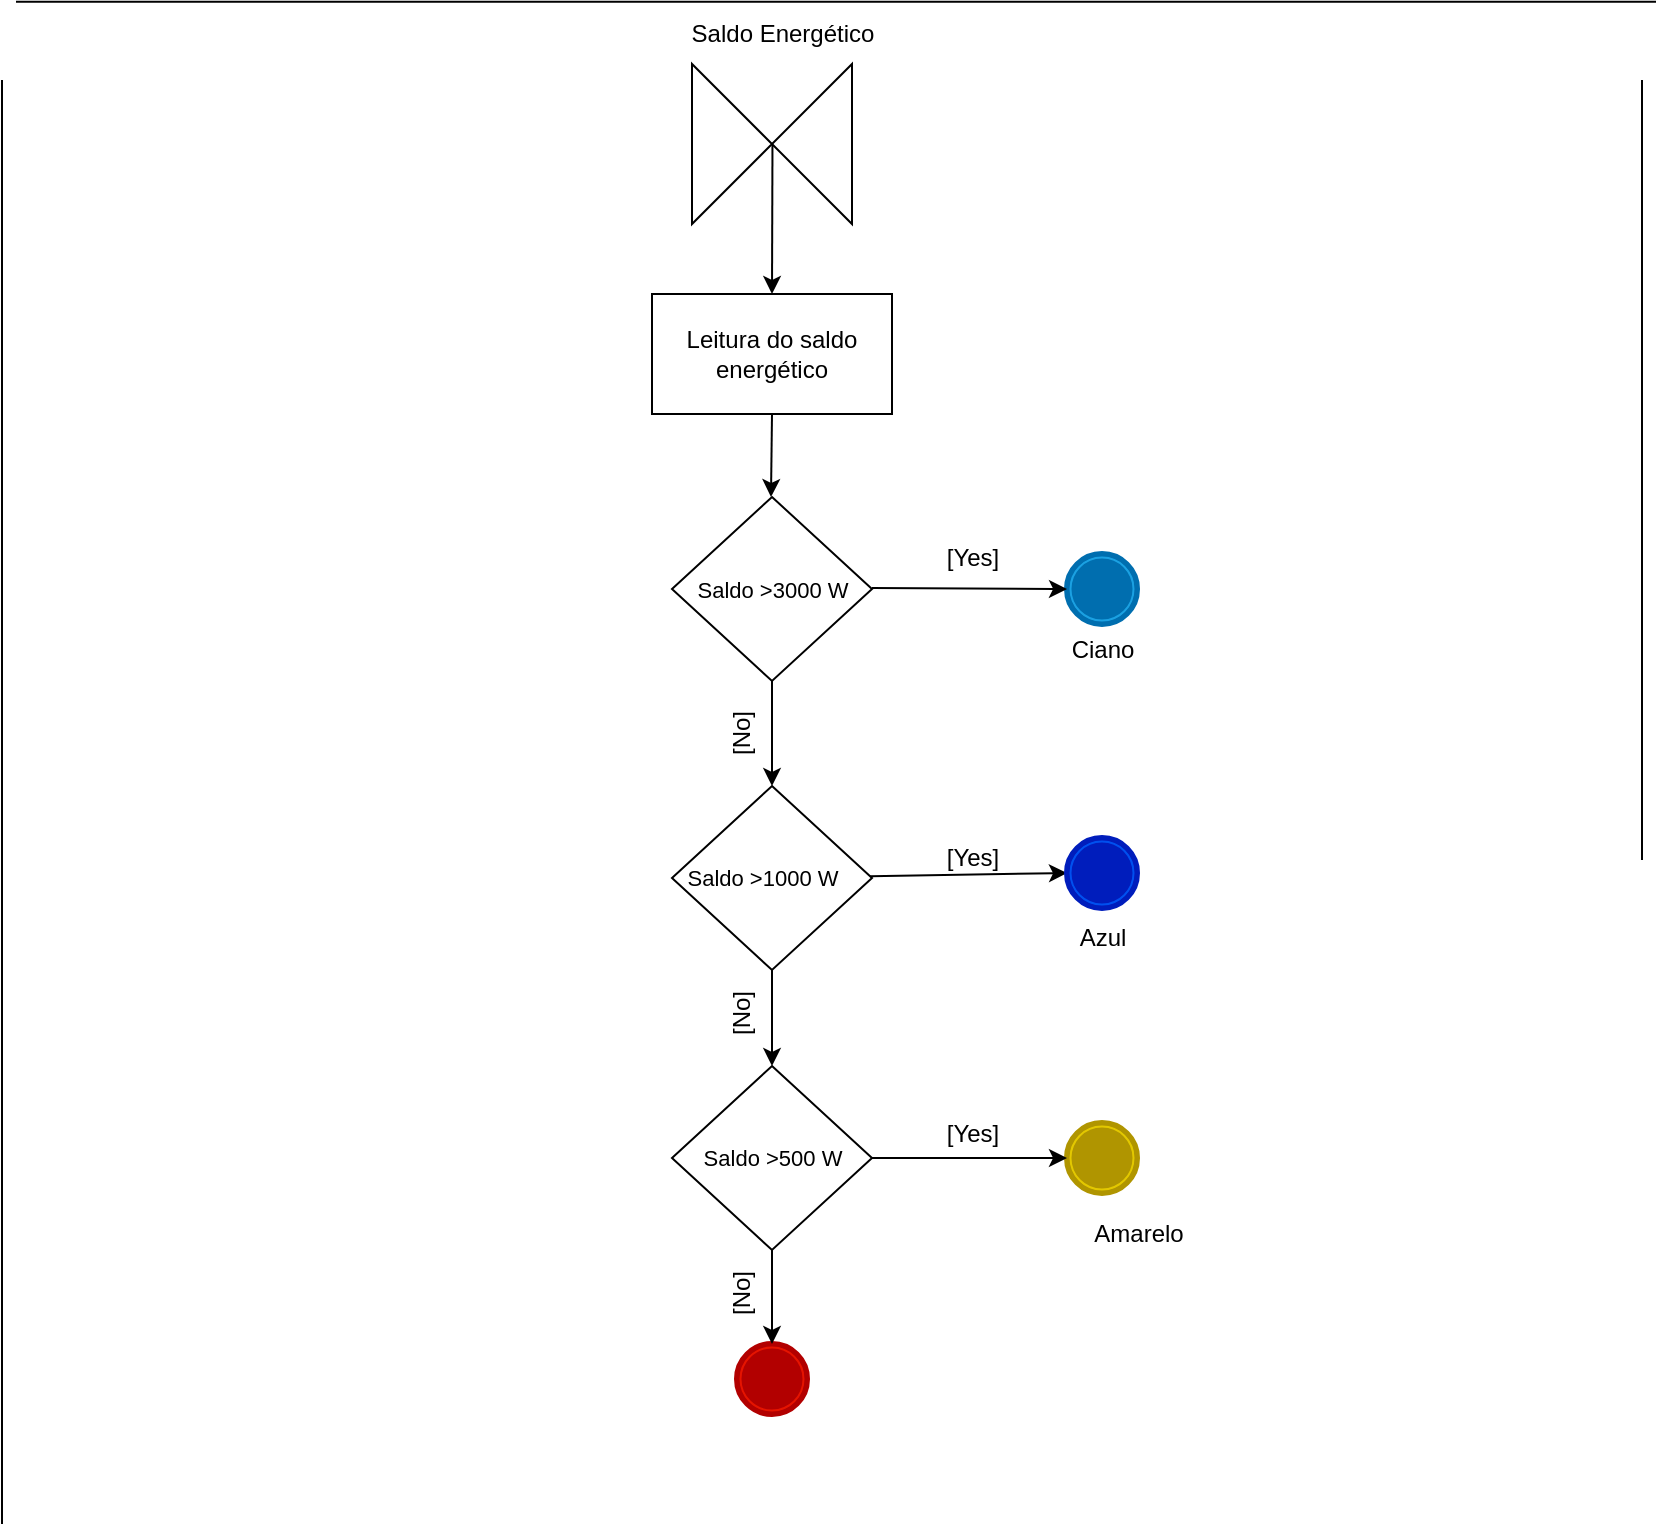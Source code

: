 <mxfile version="27.1.5">
  <diagram name="Página-1" id="YSdaxUgnyIHfcuDy37Mi">
    <mxGraphModel dx="1226" dy="1851" grid="1" gridSize="10" guides="1" tooltips="1" connect="1" arrows="1" fold="1" page="1" pageScale="1" pageWidth="827" pageHeight="1169" math="0" shadow="0">
      <root>
        <mxCell id="0" />
        <mxCell id="1" parent="0" />
        <mxCell id="tCnbYIX6PGGbyw3TIFU_-8" value="" style="rhombus;whiteSpace=wrap;html=1;" parent="1" vertex="1">
          <mxGeometry x="335" y="246.5" width="100" height="92" as="geometry" />
        </mxCell>
        <mxCell id="tCnbYIX6PGGbyw3TIFU_-13" value="" style="points=[[0.145,0.145,0],[0.5,0,0],[0.855,0.145,0],[1,0.5,0],[0.855,0.855,0],[0.5,1,0],[0.145,0.855,0],[0,0.5,0]];shape=mxgraph.bpmn.event;html=1;verticalLabelPosition=bottom;labelBackgroundColor=#ffffff;verticalAlign=top;align=center;perimeter=ellipsePerimeter;outlineConnect=0;aspect=fixed;outline=end;symbol=terminate;fillColor=#1ba1e2;fontColor=#ffffff;strokeColor=#006EAF;" parent="1" vertex="1">
          <mxGeometry x="532.5" y="275" width="35" height="35" as="geometry" />
        </mxCell>
        <mxCell id="tCnbYIX6PGGbyw3TIFU_-14" value="Ciano" style="text;html=1;align=center;verticalAlign=middle;resizable=0;points=[];autosize=1;strokeColor=none;fillColor=none;" parent="1" vertex="1">
          <mxGeometry x="525" y="307.5" width="50" height="30" as="geometry" />
        </mxCell>
        <mxCell id="tCnbYIX6PGGbyw3TIFU_-21" value="" style="shape=collate;whiteSpace=wrap;html=1;rotation=90;" parent="1" vertex="1">
          <mxGeometry x="345" y="30" width="80" height="80" as="geometry" />
        </mxCell>
        <mxCell id="tCnbYIX6PGGbyw3TIFU_-22" value="Saldo Energético" style="text;html=1;align=center;verticalAlign=middle;resizable=0;points=[];autosize=1;strokeColor=none;fillColor=none;" parent="1" vertex="1">
          <mxGeometry x="335" width="110" height="30" as="geometry" />
        </mxCell>
        <mxCell id="tCnbYIX6PGGbyw3TIFU_-28" value="" style="points=[[0.145,0.145,0],[0.5,0,0],[0.855,0.145,0],[1,0.5,0],[0.855,0.855,0],[0.5,1,0],[0.145,0.855,0],[0,0.5,0]];shape=mxgraph.bpmn.event;html=1;verticalLabelPosition=bottom;labelBackgroundColor=#ffffff;verticalAlign=top;align=center;perimeter=ellipsePerimeter;outlineConnect=0;aspect=fixed;outline=end;symbol=terminate;fillColor=#e51400;fontColor=#ffffff;strokeColor=light-dark(#B20000, #f50000);" parent="1" vertex="1">
          <mxGeometry x="367.5" y="670" width="35" height="35" as="geometry" />
        </mxCell>
        <mxCell id="tCnbYIX6PGGbyw3TIFU_-30" value="" style="endArrow=classic;html=1;rounded=0;exitX=1.006;exitY=0.503;exitDx=0;exitDy=0;exitPerimeter=0;entryX=0;entryY=0.5;entryDx=0;entryDy=0;entryPerimeter=0;" parent="1" target="tCnbYIX6PGGbyw3TIFU_-13" edge="1">
          <mxGeometry width="50" height="50" relative="1" as="geometry">
            <mxPoint x="435" y="292.0" as="sourcePoint" />
            <mxPoint x="550" y="290" as="targetPoint" />
          </mxGeometry>
        </mxCell>
        <mxCell id="tCnbYIX6PGGbyw3TIFU_-31" value="" style="points=[[0.145,0.145,0],[0.5,0,0],[0.855,0.145,0],[1,0.5,0],[0.855,0.855,0],[0.5,1,0],[0.145,0.855,0],[0,0.5,0]];shape=mxgraph.bpmn.event;html=1;verticalLabelPosition=bottom;labelBackgroundColor=#ffffff;verticalAlign=top;align=center;perimeter=ellipsePerimeter;outlineConnect=0;aspect=fixed;outline=end;symbol=terminate;fillColor=#e3c800;fontColor=#000000;strokeColor=light-dark(#B09500,#FFFF33);" parent="1" vertex="1">
          <mxGeometry x="532.5" y="559.5" width="35" height="35" as="geometry" />
        </mxCell>
        <mxCell id="tCnbYIX6PGGbyw3TIFU_-39" value="[Yes]" style="text;html=1;align=center;verticalAlign=middle;resizable=0;points=[];autosize=1;strokeColor=none;fillColor=none;" parent="1" vertex="1">
          <mxGeometry x="460" y="262" width="50" height="30" as="geometry" />
        </mxCell>
        <mxCell id="tCnbYIX6PGGbyw3TIFU_-40" value="[No&lt;span style=&quot;background-color: transparent; color: light-dark(rgb(0, 0, 0), rgb(255, 255, 255));&quot;&gt;]&lt;/span&gt;" style="text;html=1;align=center;verticalAlign=middle;resizable=0;points=[];autosize=1;strokeColor=none;fillColor=none;rotation=-90;" parent="1" vertex="1">
          <mxGeometry x="345" y="350" width="50" height="30" as="geometry" />
        </mxCell>
        <mxCell id="tCnbYIX6PGGbyw3TIFU_-41" value="" style="endArrow=none;html=1;rounded=0;" parent="1" edge="1">
          <mxGeometry width="50" height="50" relative="1" as="geometry">
            <mxPoint y="428" as="sourcePoint" />
            <mxPoint y="38" as="targetPoint" />
          </mxGeometry>
        </mxCell>
        <mxCell id="tCnbYIX6PGGbyw3TIFU_-42" value="" style="endArrow=none;html=1;rounded=0;" parent="1" edge="1">
          <mxGeometry width="50" height="50" relative="1" as="geometry">
            <mxPoint x="820" y="428" as="sourcePoint" />
            <mxPoint x="820" y="38" as="targetPoint" />
          </mxGeometry>
        </mxCell>
        <mxCell id="tCnbYIX6PGGbyw3TIFU_-43" value="" style="endArrow=none;html=1;rounded=0;" parent="1" edge="1">
          <mxGeometry width="50" height="50" relative="1" as="geometry">
            <mxPoint y="428" as="sourcePoint" />
            <mxPoint y="760" as="targetPoint" />
          </mxGeometry>
        </mxCell>
        <mxCell id="tCnbYIX6PGGbyw3TIFU_-44" value="" style="endArrow=none;html=1;rounded=0;" parent="1" edge="1">
          <mxGeometry width="50" height="50" relative="1" as="geometry">
            <mxPoint x="7" y="-1.18" as="sourcePoint" />
            <mxPoint x="827" y="-1.18" as="targetPoint" />
          </mxGeometry>
        </mxCell>
        <mxCell id="QtvwwAHAamXn7S29y01x-2" value="Leitura do saldo energético" style="rounded=0;whiteSpace=wrap;html=1;" vertex="1" parent="1">
          <mxGeometry x="325" y="145" width="120" height="60" as="geometry" />
        </mxCell>
        <mxCell id="QtvwwAHAamXn7S29y01x-5" value="&lt;font style=&quot;font-size: 11px;&quot;&gt;Saldo &amp;gt;3000 W&lt;/font&gt;" style="text;html=1;align=center;verticalAlign=middle;resizable=0;points=[];autosize=1;strokeColor=none;fillColor=none;" vertex="1" parent="1">
          <mxGeometry x="335" y="277.5" width="100" height="30" as="geometry" />
        </mxCell>
        <mxCell id="QtvwwAHAamXn7S29y01x-6" value="" style="rhombus;whiteSpace=wrap;html=1;" vertex="1" parent="1">
          <mxGeometry x="335" y="391" width="100" height="92" as="geometry" />
        </mxCell>
        <mxCell id="QtvwwAHAamXn7S29y01x-7" value="&lt;font style=&quot;font-size: 11px;&quot;&gt;Saldo &amp;gt;1000 W&lt;/font&gt;" style="text;html=1;align=center;verticalAlign=middle;resizable=0;points=[];autosize=1;strokeColor=none;fillColor=none;" vertex="1" parent="1">
          <mxGeometry x="330" y="422" width="100" height="30" as="geometry" />
        </mxCell>
        <mxCell id="QtvwwAHAamXn7S29y01x-8" value="" style="rhombus;whiteSpace=wrap;html=1;" vertex="1" parent="1">
          <mxGeometry x="335" y="531" width="100" height="92" as="geometry" />
        </mxCell>
        <mxCell id="QtvwwAHAamXn7S29y01x-9" value="&lt;font style=&quot;font-size: 11px;&quot;&gt;Saldo &amp;gt;500 W&lt;/font&gt;" style="text;html=1;align=center;verticalAlign=middle;resizable=0;points=[];autosize=1;strokeColor=none;fillColor=none;" vertex="1" parent="1">
          <mxGeometry x="340" y="562" width="90" height="30" as="geometry" />
        </mxCell>
        <mxCell id="QtvwwAHAamXn7S29y01x-13" value="" style="endArrow=classic;html=1;rounded=0;" edge="1" parent="1" source="tCnbYIX6PGGbyw3TIFU_-8" target="QtvwwAHAamXn7S29y01x-6">
          <mxGeometry width="50" height="50" relative="1" as="geometry">
            <mxPoint x="384.5" y="338.5" as="sourcePoint" />
            <mxPoint x="384.5" y="388.5" as="targetPoint" />
          </mxGeometry>
        </mxCell>
        <mxCell id="QtvwwAHAamXn7S29y01x-14" value="" style="endArrow=classic;html=1;rounded=0;entryX=0;entryY=0.5;entryDx=0;entryDy=0;entryPerimeter=0;" edge="1" parent="1" source="QtvwwAHAamXn7S29y01x-6" target="QtvwwAHAamXn7S29y01x-24">
          <mxGeometry width="50" height="50" relative="1" as="geometry">
            <mxPoint x="435" y="436.5" as="sourcePoint" />
            <mxPoint x="530" y="437" as="targetPoint" />
          </mxGeometry>
        </mxCell>
        <mxCell id="QtvwwAHAamXn7S29y01x-15" value="[Yes]" style="text;html=1;align=center;verticalAlign=middle;resizable=0;points=[];autosize=1;strokeColor=none;fillColor=none;" vertex="1" parent="1">
          <mxGeometry x="460" y="412" width="50" height="30" as="geometry" />
        </mxCell>
        <mxCell id="QtvwwAHAamXn7S29y01x-16" value="[No&lt;span style=&quot;background-color: transparent; color: light-dark(rgb(0, 0, 0), rgb(255, 255, 255));&quot;&gt;]&lt;/span&gt;" style="text;html=1;align=center;verticalAlign=middle;resizable=0;points=[];autosize=1;strokeColor=none;fillColor=none;rotation=-90;" vertex="1" parent="1">
          <mxGeometry x="345" y="490" width="50" height="30" as="geometry" />
        </mxCell>
        <mxCell id="QtvwwAHAamXn7S29y01x-17" value="" style="endArrow=classic;html=1;rounded=0;" edge="1" parent="1" source="QtvwwAHAamXn7S29y01x-6" target="QtvwwAHAamXn7S29y01x-8">
          <mxGeometry width="50" height="50" relative="1" as="geometry">
            <mxPoint x="384.5" y="483" as="sourcePoint" />
            <mxPoint x="384.5" y="533" as="targetPoint" />
          </mxGeometry>
        </mxCell>
        <mxCell id="QtvwwAHAamXn7S29y01x-18" value="" style="endArrow=classic;html=1;rounded=0;entryX=0;entryY=0.5;entryDx=0;entryDy=0;entryPerimeter=0;" edge="1" parent="1" source="QtvwwAHAamXn7S29y01x-8" target="tCnbYIX6PGGbyw3TIFU_-31">
          <mxGeometry width="50" height="50" relative="1" as="geometry">
            <mxPoint x="432.5" y="576.5" as="sourcePoint" />
            <mxPoint x="520" y="580" as="targetPoint" />
          </mxGeometry>
        </mxCell>
        <mxCell id="QtvwwAHAamXn7S29y01x-19" value="[Yes]" style="text;html=1;align=center;verticalAlign=middle;resizable=0;points=[];autosize=1;strokeColor=none;fillColor=none;" vertex="1" parent="1">
          <mxGeometry x="460" y="550" width="50" height="30" as="geometry" />
        </mxCell>
        <mxCell id="QtvwwAHAamXn7S29y01x-20" value="[No&lt;span style=&quot;background-color: transparent; color: light-dark(rgb(0, 0, 0), rgb(255, 255, 255));&quot;&gt;]&lt;/span&gt;" style="text;html=1;align=center;verticalAlign=middle;resizable=0;points=[];autosize=1;strokeColor=none;fillColor=none;rotation=-90;" vertex="1" parent="1">
          <mxGeometry x="345" y="630" width="50" height="30" as="geometry" />
        </mxCell>
        <mxCell id="QtvwwAHAamXn7S29y01x-21" value="" style="endArrow=classic;html=1;rounded=0;" edge="1" parent="1" source="QtvwwAHAamXn7S29y01x-8" target="tCnbYIX6PGGbyw3TIFU_-28">
          <mxGeometry width="50" height="50" relative="1" as="geometry">
            <mxPoint x="384.5" y="623" as="sourcePoint" />
            <mxPoint x="384.5" y="673" as="targetPoint" />
          </mxGeometry>
        </mxCell>
        <mxCell id="QtvwwAHAamXn7S29y01x-22" value="" style="endArrow=classic;html=1;rounded=0;exitX=0.5;exitY=1;exitDx=0;exitDy=0;" edge="1" parent="1" source="QtvwwAHAamXn7S29y01x-2">
          <mxGeometry width="50" height="50" relative="1" as="geometry">
            <mxPoint x="380" y="210" as="sourcePoint" />
            <mxPoint x="384.5" y="246.5" as="targetPoint" />
          </mxGeometry>
        </mxCell>
        <mxCell id="QtvwwAHAamXn7S29y01x-23" value="" style="endArrow=classic;html=1;rounded=0;entryX=0.5;entryY=0;entryDx=0;entryDy=0;exitX=0.503;exitY=0.497;exitDx=0;exitDy=0;exitPerimeter=0;" edge="1" parent="1" source="tCnbYIX6PGGbyw3TIFU_-21" target="QtvwwAHAamXn7S29y01x-2">
          <mxGeometry width="50" height="50" relative="1" as="geometry">
            <mxPoint x="384.5" y="110" as="sourcePoint" />
            <mxPoint x="384.5" y="160" as="targetPoint" />
          </mxGeometry>
        </mxCell>
        <mxCell id="QtvwwAHAamXn7S29y01x-24" value="" style="points=[[0.145,0.145,0],[0.5,0,0],[0.855,0.145,0],[1,0.5,0],[0.855,0.855,0],[0.5,1,0],[0.145,0.855,0],[0,0.5,0]];shape=mxgraph.bpmn.event;html=1;verticalLabelPosition=bottom;labelBackgroundColor=#ffffff;verticalAlign=top;align=center;perimeter=ellipsePerimeter;outlineConnect=0;aspect=fixed;outline=end;symbol=terminate;fillColor=light-dark(#0050EF,#2B17FF);fontColor=#ffffff;strokeColor=light-dark(#001DBC,#2713FF);" vertex="1" parent="1">
          <mxGeometry x="532.5" y="417" width="35" height="35" as="geometry" />
        </mxCell>
        <mxCell id="QtvwwAHAamXn7S29y01x-25" value="Azul" style="text;html=1;align=center;verticalAlign=middle;resizable=0;points=[];autosize=1;strokeColor=none;fillColor=none;" vertex="1" parent="1">
          <mxGeometry x="525" y="452" width="50" height="30" as="geometry" />
        </mxCell>
        <mxCell id="QtvwwAHAamXn7S29y01x-26" value="Amarelo" style="text;html=1;align=center;verticalAlign=middle;resizable=0;points=[];autosize=1;strokeColor=none;fillColor=none;" vertex="1" parent="1">
          <mxGeometry x="532.5" y="600" width="70" height="30" as="geometry" />
        </mxCell>
      </root>
    </mxGraphModel>
  </diagram>
</mxfile>
